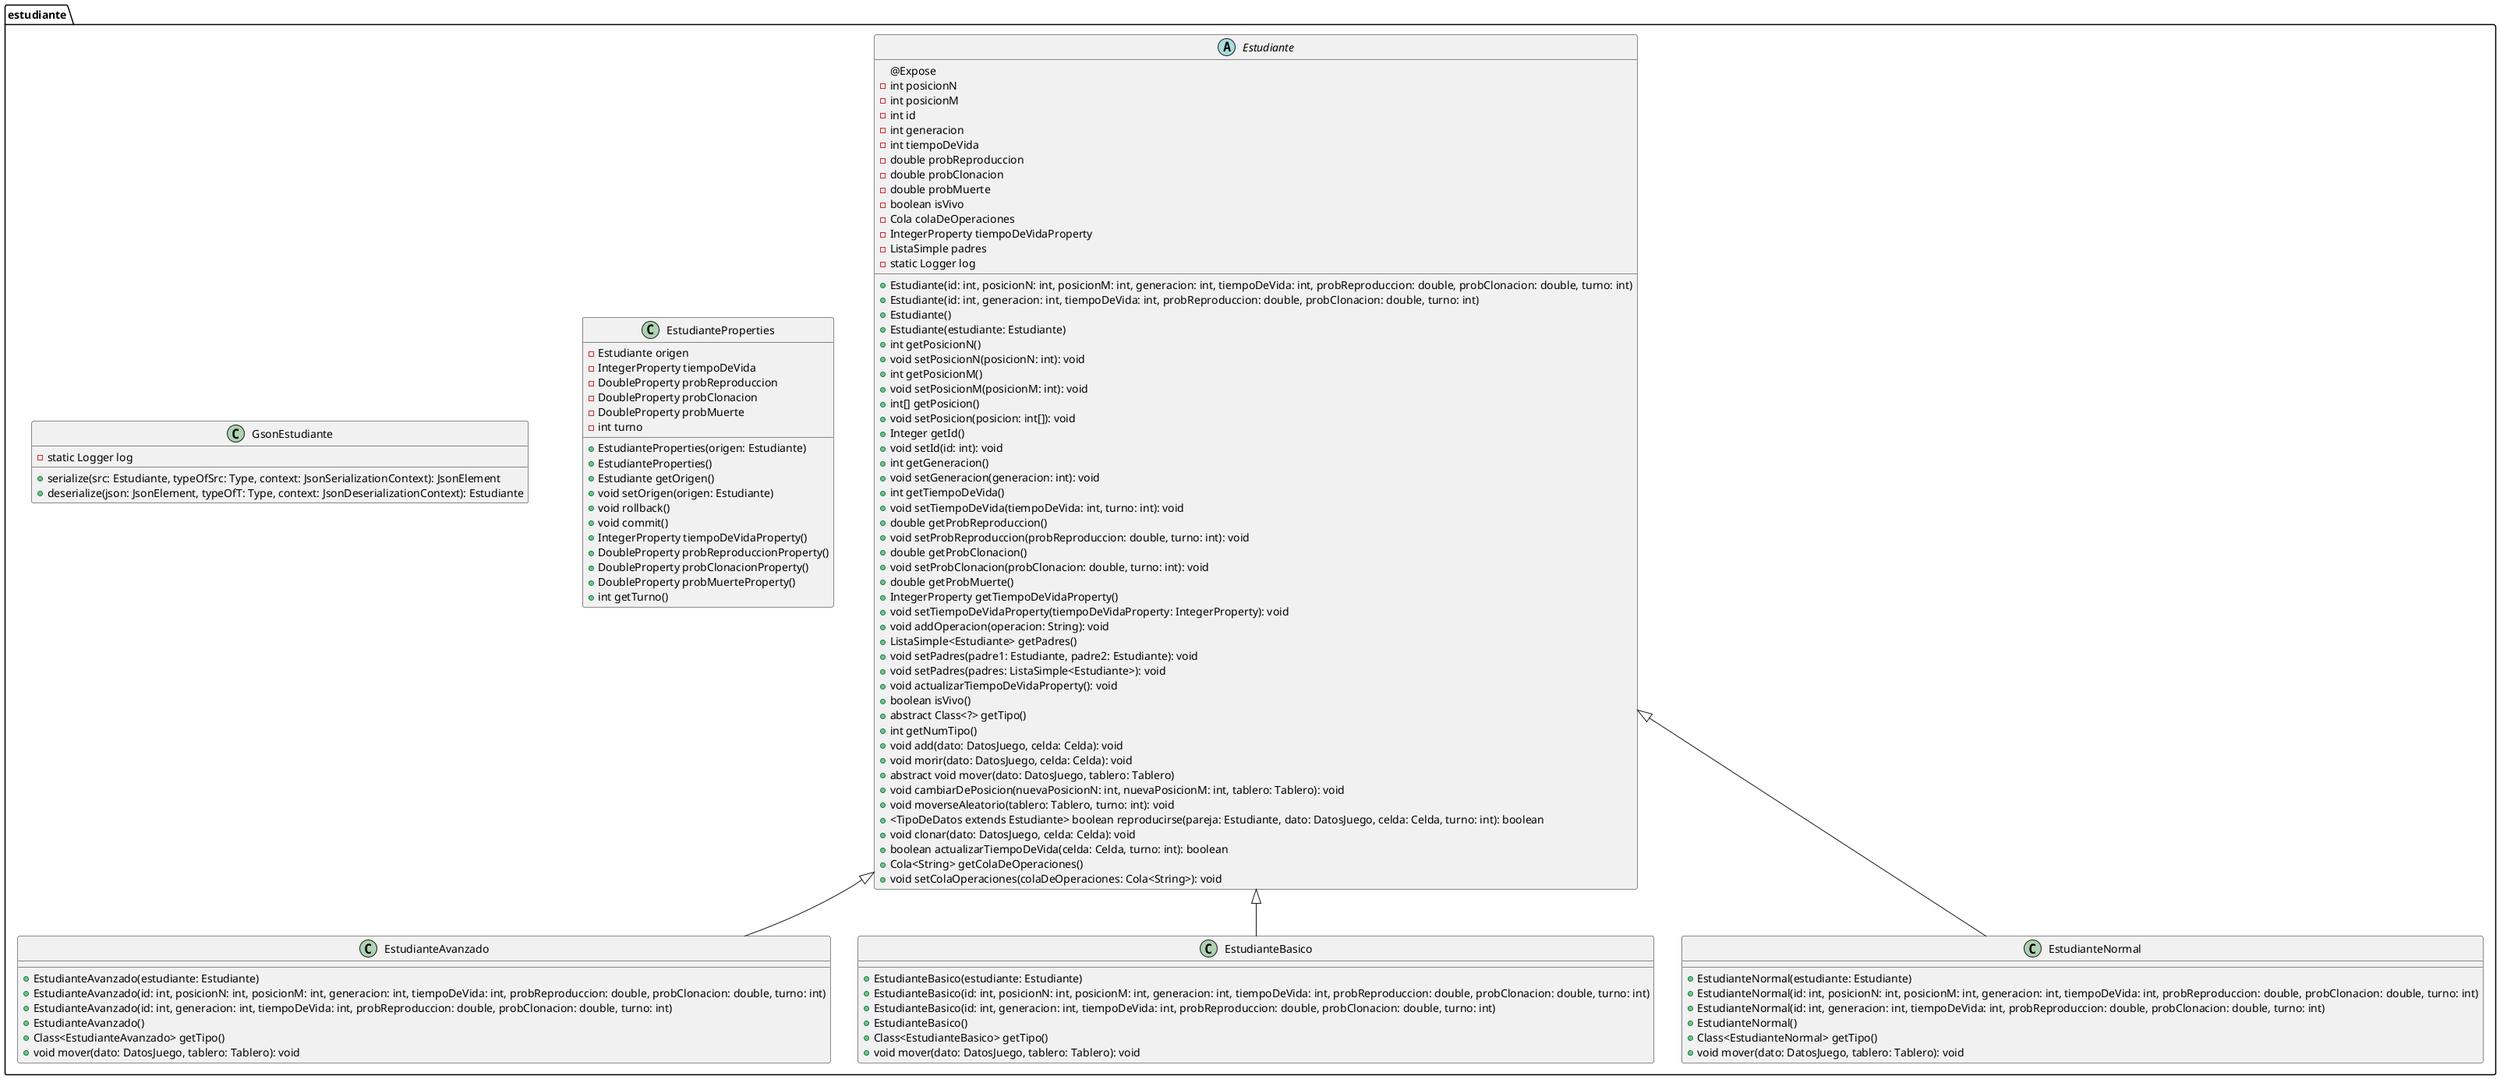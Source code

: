 @startuml
'https://plantuml.com/class-diagram

package estudiante {
    abstract class Estudiante {
        @Expose
        - int posicionN
        - int posicionM
        - int id
        - int generacion
        - int tiempoDeVida
        - double probReproduccion
        - double probClonacion
        - double probMuerte
        - boolean isVivo
        - Cola colaDeOperaciones
        - IntegerProperty tiempoDeVidaProperty
        - ListaSimple padres
        - static Logger log
        + Estudiante(id: int, posicionN: int, posicionM: int, generacion: int, tiempoDeVida: int, probReproduccion: double, probClonacion: double, turno: int)
        + Estudiante(id: int, generacion: int, tiempoDeVida: int, probReproduccion: double, probClonacion: double, turno: int)
        + Estudiante()
        + Estudiante(estudiante: Estudiante)
        + int getPosicionN()
        + void setPosicionN(posicionN: int): void
        + int getPosicionM()
        + void setPosicionM(posicionM: int): void
        + int[] getPosicion()
        + void setPosicion(posicion: int[]): void
        + Integer getId()
        + void setId(id: int): void
        + int getGeneracion()
        + void setGeneracion(generacion: int): void
        + int getTiempoDeVida()
        + void setTiempoDeVida(tiempoDeVida: int, turno: int): void
        + double getProbReproduccion()
        + void setProbReproduccion(probReproduccion: double, turno: int): void
        + double getProbClonacion()
        + void setProbClonacion(probClonacion: double, turno: int): void
        + double getProbMuerte()
        + IntegerProperty getTiempoDeVidaProperty()
        + void setTiempoDeVidaProperty(tiempoDeVidaProperty: IntegerProperty): void
        + void addOperacion(operacion: String): void
        + ListaSimple<Estudiante> getPadres()
        + void setPadres(padre1: Estudiante, padre2: Estudiante): void
        + void setPadres(padres: ListaSimple<Estudiante>): void
        + void actualizarTiempoDeVidaProperty(): void
        + boolean isVivo()
        + abstract Class<?> getTipo()
        + int getNumTipo()
        + void add(dato: DatosJuego, celda: Celda): void
        + void morir(dato: DatosJuego, celda: Celda): void
        + abstract void mover(dato: DatosJuego, tablero: Tablero)
        + void cambiarDePosicion(nuevaPosicionN: int, nuevaPosicionM: int, tablero: Tablero): void
        + void moverseAleatorio(tablero: Tablero, turno: int): void
        + <TipoDeDatos extends Estudiante> boolean reproducirse(pareja: Estudiante, dato: DatosJuego, celda: Celda, turno: int): boolean
        + void clonar(dato: DatosJuego, celda: Celda): void
        + boolean actualizarTiempoDeVida(celda: Celda, turno: int): boolean
        + Cola<String> getColaDeOperaciones()
        + void setColaOperaciones(colaDeOperaciones: Cola<String>): void
    }

    class EstudianteAvanzado extends Estudiante {
        + EstudianteAvanzado(estudiante: Estudiante)
        + EstudianteAvanzado(id: int, posicionN: int, posicionM: int, generacion: int, tiempoDeVida: int, probReproduccion: double, probClonacion: double, turno: int)
        + EstudianteAvanzado(id: int, generacion: int, tiempoDeVida: int, probReproduccion: double, probClonacion: double, turno: int)
        + EstudianteAvanzado()
        + Class<EstudianteAvanzado> getTipo()
        + void mover(dato: DatosJuego, tablero: Tablero): void
    }

    class EstudianteBasico extends Estudiante {
        + EstudianteBasico(estudiante: Estudiante)
        + EstudianteBasico(id: int, posicionN: int, posicionM: int, generacion: int, tiempoDeVida: int, probReproduccion: double, probClonacion: double, turno: int)
        + EstudianteBasico(id: int, generacion: int, tiempoDeVida: int, probReproduccion: double, probClonacion: double, turno: int)
        + EstudianteBasico()
        + Class<EstudianteBasico> getTipo()
        + void mover(dato: DatosJuego, tablero: Tablero): void
    }

    class EstudianteNormal extends Estudiante {
        + EstudianteNormal(estudiante: Estudiante)
        + EstudianteNormal(id: int, posicionN: int, posicionM: int, generacion: int, tiempoDeVida: int, probReproduccion: double, probClonacion: double, turno: int)
        + EstudianteNormal(id: int, generacion: int, tiempoDeVida: int, probReproduccion: double, probClonacion: double, turno: int)
        + EstudianteNormal()
        + Class<EstudianteNormal> getTipo()
        + void mover(dato: DatosJuego, tablero: Tablero): void
    }

    class EstudianteProperties {
        - Estudiante origen
        - IntegerProperty tiempoDeVida
        - DoubleProperty probReproduccion
        - DoubleProperty probClonacion
        - DoubleProperty probMuerte
        - int turno
        + EstudianteProperties(origen: Estudiante)
        + EstudianteProperties()
        + Estudiante getOrigen()
        + void setOrigen(origen: Estudiante)
        + void rollback()
        + void commit()
        + IntegerProperty tiempoDeVidaProperty()
        + DoubleProperty probReproduccionProperty()
        + DoubleProperty probClonacionProperty()
        + DoubleProperty probMuerteProperty()
        + int getTurno()
    }

    class GsonEstudiante {
        - static Logger log
        + serialize(src: Estudiante, typeOfSrc: Type, context: JsonSerializationContext): JsonElement
        + deserialize(json: JsonElement, typeOfT: Type, context: JsonDeserializationContext): Estudiante
    }
}


@enduml